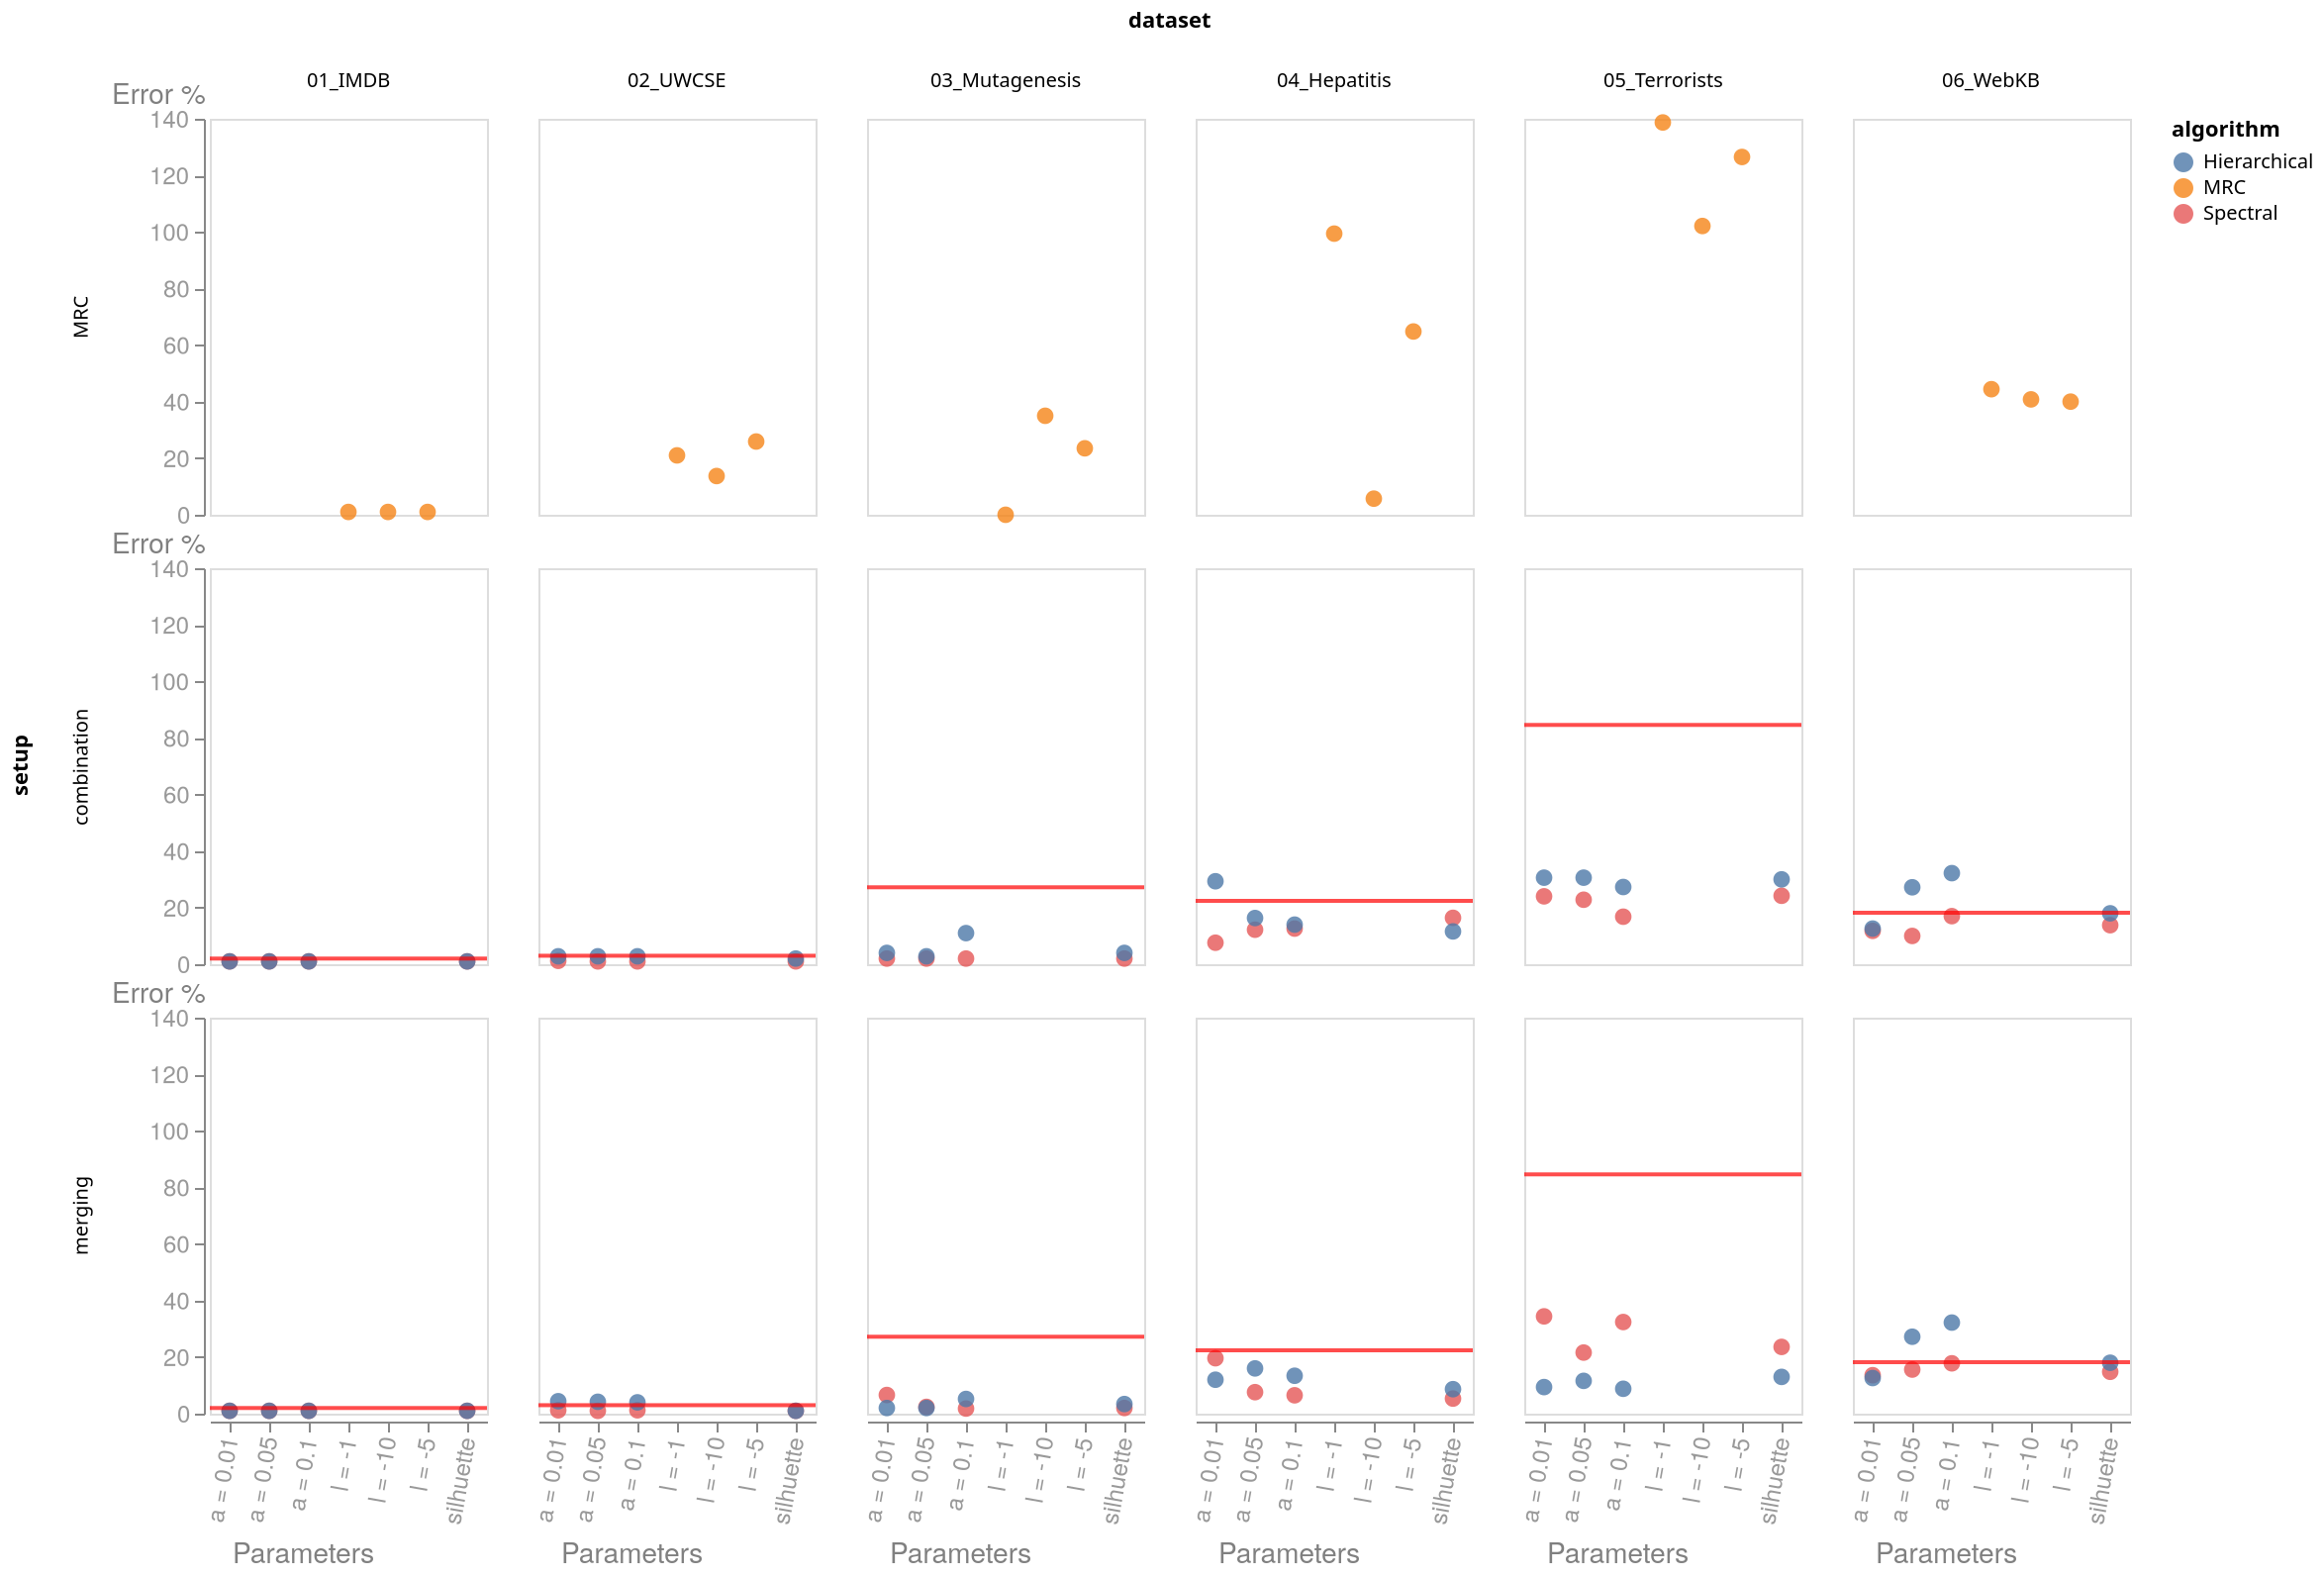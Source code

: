 {
  "$schema": "https://vega.github.io/schema/vega-lite/v2.json",
  "data": {
    "values": [
      {
        "algorithm": "-",
        "setup": "combination",
        "params": "original",
        "acc": 1.0,
        "complexity": 2.0,
        "dataset": "01_IMDB"
      },
      {
        "algorithm": "-",
        "setup": "combination",
        "params": "original",
        "acc": 0.99,
        "complexity": 3.0,
        "dataset": "02_UWCSE"
      },
      {
        "algorithm": "-",
        "setup": "combination",
        "params": "original",
        "acc": 0.76,
        "complexity": 27.2,
        "dataset": "03_Mutagenesis"
      },
      {
        "algorithm": "-",
        "setup": "combination",
        "params": "original",
        "acc": 0.72,
        "complexity": 84.6,
        "dataset": "05_Terrorists"
      },
      {
        "algorithm": "-",
        "setup": "combination",
        "params": "original",
        "acc": 0.81,
        "complexity": 22.4,
        "dataset": "04_Hepatitis"
      },
      {
        "algorithm": "-",
        "setup": "combination",
        "params": "original",
        "acc": 0.81,
        "complexity": 18.2,
        "dataset": "06_WebKB"
      },
      {
        "algorithm": "-",
        "setup": "merging",
        "params": "original",
        "acc": 1.0,
        "complexity": 2.0,
        "dataset": "01_IMDB"
      },
      {
        "algorithm": "-",
        "setup": "merging",
        "params": "original",
        "acc": 0.99,
        "complexity": 3.0,
        "dataset": "02_UWCSE"
      },
      {
        "algorithm": "-",
        "setup": "merging",
        "params": "original",
        "acc": 0.76,
        "complexity": 27.2,
        "dataset": "03_Mutagenesis"
      },
      {
        "algorithm": "-",
        "setup": "merging",
        "params": "original",
        "acc": 0.72,
        "complexity": 84.6,
        "dataset": "05_Terrorists"
      },
      {
        "algorithm": "-",
        "setup": "merging",
        "params": "original",
        "acc": 0.81,
        "complexity": 22.4,
        "dataset": "04_Hepatitis"
      },
      {
        "algorithm": "-",
        "setup": "merging",
        "params": "original",
        "acc": 0.81,
        "complexity": 18.2,
        "dataset": "06_WebKB"
      },
      {
        "algorithm": "Spectral",
        "setup": "merging",
        "params": "a = 0.01",
        "acc": 1.0,
        "complexity": 1.0,
        "dataset": "01_IMDB"
      },
      {
        "algorithm": "Spectral",
        "setup": "merging",
        "params": "a = 0.05",
        "acc": 1.0,
        "complexity": 1.0,
        "dataset": "01_IMDB"
      },
      {
        "algorithm": "Spectral",
        "setup": "merging",
        "params": "a = 0.1",
        "acc": 1.0,
        "complexity": 1.0,
        "dataset": "01_IMDB"
      },
      {
        "algorithm": "Spectral",
        "setup": "merging",
        "params": "silhuette",
        "acc": 1.0,
        "complexity": 1.0,
        "dataset": "01_IMDB"
      },
      {
        "algorithm": "Hierarchical",
        "setup": "merging",
        "params": "a = 0.01",
        "acc": 1.0,
        "complexity": 1.0,
        "dataset": "01_IMDB"
      },
      {
        "algorithm": "Hierarchical",
        "setup": "merging",
        "params": "a = 0.05",
        "acc": 1.0,
        "complexity": 1.0,
        "dataset": "01_IMDB"
      },
      {
        "algorithm": "Hierarchical",
        "setup": "merging",
        "params": "a = 0.1",
        "acc": 1.0,
        "complexity": 1.0,
        "dataset": "01_IMDB"
      },
      {
        "algorithm": "Hierarchical",
        "setup": "merging",
        "params": "silhuette",
        "acc": 1.0,
        "complexity": 1.0,
        "dataset": "01_IMDB"
      },
      {
        "algorithm": "Spectral",
        "setup": "merging",
        "params": "a = 0.01",
        "acc": 0.99,
        "complexity": 1.2,
        "dataset": "02_UWCSE"
      },
      {
        "algorithm": "Spectral",
        "setup": "merging",
        "params": "a = 0.05",
        "acc": 0.99,
        "complexity": 1.0,
        "dataset": "02_UWCSE"
      },
      {
        "algorithm": "Spectral",
        "setup": "merging",
        "params": "a = 0.1",
        "acc": 0.99,
        "complexity": 1.2,
        "dataset": "02_UWCSE"
      },
      {
        "algorithm": "Spectral",
        "setup": "merging",
        "params": "silhuette",
        "acc": 0.99,
        "complexity": 1.0,
        "dataset": "02_UWCSE"
      },
      {
        "algorithm": "Hierarchical",
        "setup": "merging",
        "params": "a = 0.01",
        "acc": 1.0,
        "complexity": 4.4,
        "dataset": "02_UWCSE"
      },
      {
        "algorithm": "Hierarchical",
        "setup": "merging",
        "params": "a = 0.05",
        "acc": 1.0,
        "complexity": 4.2,
        "dataset": "02_UWCSE"
      },
      {
        "algorithm": "Hierarchical",
        "setup": "merging",
        "params": "a = 0.1",
        "acc": 1.0,
        "complexity": 4.0,
        "dataset": "02_UWCSE"
      },
      {
        "algorithm": "Hierarchical",
        "setup": "merging",
        "params": "silhuette",
        "acc": 1.0,
        "complexity": 1.0,
        "dataset": "02_UWCSE"
      },
      {
        "algorithm": "Spectral",
        "setup": "merging",
        "params": "a = 0.01",
        "acc": 0.79,
        "complexity": 6.6,
        "dataset": "03_Mutagenesis"
      },
      {
        "algorithm": "Spectral",
        "setup": "merging",
        "params": "a = 0.05",
        "acc": 0.78,
        "complexity": 2.4,
        "dataset": "03_Mutagenesis"
      },
      {
        "algorithm": "Spectral",
        "setup": "merging",
        "params": "a = 0.1",
        "acc": 0.78,
        "complexity": 1.8,
        "dataset": "03_Mutagenesis"
      },
      {
        "algorithm": "Spectral",
        "setup": "merging",
        "params": "silhuette",
        "acc": 0.78,
        "complexity": 2.0,
        "dataset": "03_Mutagenesis"
      },
      {
        "algorithm": "Hierarchical",
        "setup": "merging",
        "params": "a = 0.01",
        "acc": 0.83,
        "complexity": 2.0,
        "dataset": "03_Mutagenesis"
      },
      {
        "algorithm": "Hierarchical",
        "setup": "merging",
        "params": "a = 0.05",
        "acc": 0.83,
        "complexity": 2.0,
        "dataset": "03_Mutagenesis"
      },
      {
        "algorithm": "Hierarchical",
        "setup": "merging",
        "params": "a = 0.1",
        "acc": 0.79,
        "complexity": 5.2,
        "dataset": "03_Mutagenesis"
      },
      {
        "algorithm": "Hierarchical",
        "setup": "merging",
        "params": "silhuette",
        "acc": 0.80,
        "complexity": 3.4,
        "dataset": "03_Mutagenesis"
      },
      {
        "algorithm": "Spectral",
        "setup": "merging",
        "params": "a = 0.01",
        "acc": 0.71,
        "complexity": 34.4,
        "dataset": "05_Terrorists"
      },
      {
        "algorithm": "Spectral",
        "setup": "merging",
        "params": "a = 0.05",
        "acc": 0.65,
        "complexity": 21.6,
        "dataset": "05_Terrorists"
      },
      {
        "algorithm": "Spectral",
        "setup": "merging",
        "params": "a = 0.1",
        "acc": 0.66,
        "complexity": 32.4,
        "dataset": "05_Terrorists"
      },
      {
        "algorithm": "Spectral",
        "setup": "merging",
        "params": "silhuette",
        "acc": 0.60,
        "complexity": 23.6,
        "dataset": "05_Terrorists"
      },
      {
        "algorithm": "Hierarchical",
        "setup": "merging",
        "params": "a = 0.01",
        "acc": 0.48,
        "complexity": 9.4,
        "dataset": "05_Terrorists"
      },
      {
        "algorithm": "Hierarchical",
        "setup": "merging",
        "params": "a = 0.05",
        "acc": 0.48,
        "complexity": 11.6,
        "dataset": "05_Terrorists"
      },
      {
        "algorithm": "Hierarchical",
        "setup": "merging",
        "params": "a = 0.1",
        "acc": 0.47,
        "complexity": 8.8,
        "dataset": "05_Terrorists"
      },
      {
        "algorithm": "Hierarchical",
        "setup": "merging",
        "params": "silhuette",
        "acc": 0.47,
        "complexity": 13.0,
        "dataset": "05_Terrorists"
      },
      {
        "algorithm": "Spectral",
        "setup": "merging",
        "params": "a = 0.01",
        "acc": 0.86,
        "complexity": 19.6,
        "dataset": "04_Hepatitis"
      },
      {
        "algorithm": "Spectral",
        "setup": "merging",
        "params": "a = 0.05",
        "acc": 0.90,
        "complexity": 7.6,
        "dataset": "04_Hepatitis"
      },
      {
        "algorithm": "Spectral",
        "setup": "merging",
        "params": "a = 0.1",
        "acc": 0.90,
        "complexity": 6.5,
        "dataset": "04_Hepatitis"
      },
      {
        "algorithm": "Spectral",
        "setup": "merging",
        "params": "silhuette",
        "acc": 0.93,
        "complexity": 5.33,
        "dataset": "04_Hepatitis"
      },
      {
        "algorithm": "Hierarchical",
        "setup": "merging",
        "params": "a = 0.01",
        "acc": 0.86,
        "complexity": 12.0,
        "dataset": "04_Hepatitis"
      },
      {
        "algorithm": "Hierarchical",
        "setup": "merging",
        "params": "a = 0.05",
        "acc": 0.82,
        "complexity": 16.0,
        "dataset": "04_Hepatitis"
      },
      {
        "algorithm": "Hierarchical",
        "setup": "merging",
        "params": "a = 0.1",
        "acc": 0.82,
        "complexity": 13.4,
        "dataset": "04_Hepatitis"
      },
      {
        "algorithm": "Hierarchical",
        "setup": "merging",
        "params": "silhuette",
        "acc": 0.93,
        "complexity": 8.66,
        "dataset": "04_Hepatitis"
      },
      {
        "algorithm": "Spectral",
        "setup": "merging",
        "params": "a = 0.01",
        "acc": 0.89,
        "complexity": 13.6,
        "dataset": "06_WebKB"
      },
      {
        "algorithm": "Spectral",
        "setup": "merging",
        "params": "a = 0.05",
        "acc": 0.85,
        "complexity": 15.6,
        "dataset": "06_WebKB"
      },
      {
        "algorithm": "Spectral",
        "setup": "merging",
        "params": "a = 0.1",
        "acc": 0.87,
        "complexity": 17.8,
        "dataset": "06_WebKB"
      },
      {
        "algorithm": "Spectral",
        "setup": "merging",
        "params": "silhuette",
        "acc": 0.87,
        "complexity": 14.8,
        "dataset": "06_WebKB"
      },
      {
        "algorithm": "Hierarchical",
        "setup": "merging",
        "params": "a = 0.01",
        "acc": 0.83,
        "complexity": 12.6,
        "dataset": "06_WebKB"
      },
      {
        "algorithm": "Hierarchical",
        "setup": "merging",
        "params": "a = 0.05",
        "acc": 0.69,
        "complexity": 27.2,
        "dataset": "06_WebKB"
      },
      {
        "algorithm": "Hierarchical",
        "setup": "merging",
        "params": "a = 0.1",
        "acc": 0.61,
        "complexity": 32.2,
        "dataset": "06_WebKB"
      },
      {
        "algorithm": "Hierarchical",
        "setup": "merging",
        "params": "silhuette",
        "acc": 0.68,
        "complexity": 18.0,
        "dataset": "06_WebKB"
      },
      {
        "algorithm": "Spectral",
        "setup": "combination",
        "params": "a = 0.01",
        "acc": 1.0,
        "complexity": 1.0,
        "dataset": "01_IMDB"
      },
      {
        "algorithm": "Spectral",
        "setup": "combination",
        "params": "a = 0.05",
        "acc": 1.0,
        "complexity": 1.0,
        "dataset": "01_IMDB"
      },
      {
        "algorithm": "Spectral",
        "setup": "combination",
        "params": "a = 0.1",
        "acc": 1.0,
        "complexity": 1.0,
        "dataset": "01_IMDB"
      },
      {
        "algorithm": "Spectral",
        "setup": "combination",
        "params": "silhuette",
        "acc": 1.0,
        "complexity": 1.0,
        "dataset": "01_IMDB"
      },
      {
        "algorithm": "Hierarchical",
        "setup": "combination",
        "params": "a = 0.01",
        "acc": 1.0,
        "complexity": 1.0,
        "dataset": "01_IMDB"
      },
      {
        "algorithm": "Hierarchical",
        "setup": "combination",
        "params": "a = 0.05",
        "acc": 1.0,
        "complexity": 1.0,
        "dataset": "01_IMDB"
      },
      {
        "algorithm": "Hierarchical",
        "setup": "combination",
        "params": "a = 0.1",
        "acc": 1.0,
        "complexity": 1.0,
        "dataset": "01_IMDB"
      },
      {
        "algorithm": "Hierarchical",
        "setup": "combination",
        "params": "silhuette",
        "acc": 1.0,
        "complexity": 1.0,
        "dataset": "01_IMDB"
      },
      {
        "algorithm": "Spectral",
        "setup": "combination",
        "params": "a = 0.01",
        "acc": 0.99,
        "complexity": 1.2,
        "dataset": "02_UWCSE"
      },
      {
        "algorithm": "Spectral",
        "setup": "combination",
        "params": "a = 0.05",
        "acc": 0.99,
        "complexity": 1.0,
        "dataset": "02_UWCSE"
      },
      {
        "algorithm": "Spectral",
        "setup": "combination",
        "params": "a = 0.1",
        "acc": 1.0,
        "complexity": 1.0,
        "dataset": "02_UWCSE"
      },
      {
        "algorithm": "Spectral",
        "setup": "combination",
        "params": "silhuette",
        "acc": 0.99,
        "complexity": 1.0,
        "dataset": "02_UWCSE"
      },
      {
        "algorithm": "Hierarchical",
        "setup": "combination",
        "params": "a = 0.01",
        "acc": 0.99,
        "complexity": 2.8,
        "dataset": "02_UWCSE"
      },
      {
        "algorithm": "Hierarchical",
        "setup": "combination",
        "params": "a = 0.05",
        "acc": 0.99,
        "complexity": 2.8,
        "dataset": "02_UWCSE"
      },
      {
        "algorithm": "Hierarchical",
        "setup": "combination",
        "params": "a = 0.1",
        "acc": 0.99,
        "complexity": 2.8,
        "dataset": "02_UWCSE"
      },
      {
        "algorithm": "Hierarchical",
        "setup": "combination",
        "params": "silhuette",
        "acc": 0.99,
        "complexity": 2.0,
        "dataset": "02_UWCSE"
      },
      {
        "algorithm": "Spectral",
        "setup": "combination",
        "params": "a = 0.01",
        "acc": 0.79,
        "complexity": 2.0,
        "dataset": "03_Mutagenesis"
      },
      {
        "algorithm": "Spectral",
        "setup": "combination",
        "params": "a = 0.05",
        "acc": 0.79,
        "complexity": 2.0,
        "dataset": "03_Mutagenesis"
      },
      {
        "algorithm": "Spectral",
        "setup": "combination",
        "params": "a = 0.1",
        "acc": 0.76,
        "complexity": 2.0,
        "dataset": "03_Mutagenesis"
      },
      {
        "algorithm": "Spectral",
        "setup": "combination",
        "params": "silhuette",
        "acc": 0.77,
        "complexity": 2.0,
        "dataset": "03_Mutagenesis"
      },
      {
        "algorithm": "Hierarchical",
        "setup": "combination",
        "params": "a = 0.01",
        "acc": 0.79,
        "complexity": 4.0,
        "dataset": "03_Mutagenesis"
      },
      {
        "algorithm": "Hierarchical",
        "setup": "combination",
        "params": "a = 0.05",
        "acc": 0.78,
        "complexity": 2.8,
        "dataset": "03_Mutagenesis"
      },
      {
        "algorithm": "Hierarchical",
        "setup": "combination",
        "params": "a = 0.1",
        "acc": 0.78,
        "complexity": 11.0,
        "dataset": "03_Mutagenesis"
      },
      {
        "algorithm": "Hierarchical",
        "setup": "combination",
        "params": "silhuette",
        "acc": 0.80,
        "complexity": 4.0,
        "dataset": "03_Mutagenesis"
      },
      {
        "algorithm": "Spectral",
        "setup": "combination",
        "params": "a = 0.01",
        "acc": 0.72,
        "complexity": 24.0,
        "dataset": "05_Terrorists"
      },
      {
        "algorithm": "Spectral",
        "setup": "combination",
        "params": "a = 0.05",
        "acc": 0.69,
        "complexity": 22.8,
        "dataset": "05_Terrorists"
      },
      {
        "algorithm": "Spectral",
        "setup": "combination",
        "params": "a = 0.1",
        "acc": 0.66,
        "complexity": 16.8,
        "dataset": "05_Terrorists"
      },
      {
        "algorithm": "Spectral",
        "setup": "combination",
        "params": "silhuette",
        "acc": 0.6,
        "complexity": 24.2,
        "dataset": "05_Terrorists"
      },
      {
        "algorithm": "Hierarchical",
        "setup": "combination",
        "params": "a = 0.01",
        "acc": 0.51,
        "complexity": 30.6,
        "dataset": "05_Terrorists"
      },
      {
        "algorithm": "Hierarchical",
        "setup": "combination",
        "params": "a = 0.05",
        "acc": 0.51,
        "complexity": 30.6,
        "dataset": "05_Terrorists"
      },
      {
        "algorithm": "Hierarchical",
        "setup": "combination",
        "params": "a = 0.1",
        "acc": 0.5,
        "complexity": 27.3,
        "dataset": "05_Terrorists"
      },
      {
        "algorithm": "Hierarchical",
        "setup": "combination",
        "params": "silhuette",
        "acc": 0.5,
        "complexity": 30.0,
        "dataset": "05_Terrorists"
      },
      {
        "algorithm": "Spectral",
        "setup": "combination",
        "params": "a = 0.01",
        "acc": 0.9,
        "complexity": 7.6,
        "dataset": "04_Hepatitis"
      },
      {
        "algorithm": "Spectral",
        "setup": "combination",
        "params": "a = 0.05",
        "acc": 0.88,
        "complexity": 12.2,
        "dataset": "04_Hepatitis"
      },
      {
        "algorithm": "Spectral",
        "setup": "combination",
        "params": "a = 0.1",
        "acc": 0.9,
        "complexity": 12.6,
        "dataset": "04_Hepatitis"
      },
      {
        "algorithm": "Spectral",
        "setup": "combination",
        "params": "silhuette",
        "acc": 0.93,
        "complexity": 16.4,
        "dataset": "04_Hepatitis"
      },
      {
        "algorithm": "Hierarchical",
        "setup": "combination",
        "params": "a = 0.01",
        "acc": 0.80,
        "complexity": 29.33,
        "dataset": "04_Hepatitis"
      },
      {
        "algorithm": "Hierarchical",
        "setup": "combination",
        "params": "a = 0.05",
        "acc": 0.82,
        "complexity": 16.33,
        "dataset": "04_Hepatitis"
      },
      {
        "algorithm": "Hierarchical",
        "setup": "combination",
        "params": "a = 0.1",
        "acc": 0.78,
        "complexity": 14.0,
        "dataset": "04_Hepatitis"
      },
      {
        "algorithm": "Hierarchical",
        "setup": "combination",
        "params": "silhuette",
        "acc": 0.83,
        "complexity": 11.6,
        "dataset": "04_Hepatitis"
      },
      {
        "algorithm": "Spectral",
        "setup": "combination",
        "params": "a = 0.01",
        "acc": 0.90,
        "complexity": 11.8,
        "dataset": "06_WebKB"
      },
      {
        "algorithm": "Spectral",
        "setup": "combination",
        "params": "a = 0.05",
        "acc": 0.86,
        "complexity": 10.0,
        "dataset": "06_WebKB"
      },
      {
        "algorithm": "Spectral",
        "setup": "combination",
        "params": "a = 0.1",
        "acc": 0.87,
        "complexity": 17.0,
        "dataset": "06_WebKB"
      },
      {
        "algorithm": "Spectral",
        "setup": "combination",
        "params": "silhuette",
        "acc": 0.88,
        "complexity": 13.8,
        "dataset": "06_WebKB"
      },
      {
        "algorithm": "Hierarchical",
        "setup": "combination",
        "params": "a = 0.01",
        "acc": 0.83,
        "complexity": 12.6,
        "dataset": "06_WebKB"
      },
      {
        "algorithm": "Hierarchical",
        "setup": "combination",
        "params": "a = 0.05",
        "acc": 0.69,
        "complexity": 27.2,
        "dataset": "06_WebKB"
      },
      {
        "algorithm": "Hierarchical",
        "setup": "combination",
        "params": "a = 0.1",
        "acc": 0.61,
        "complexity": 32.2,
        "dataset": "06_WebKB"
      },
      {
        "algorithm": "Hierarchical",
        "setup": "combination",
        "params": "silhuette",
        "acc": 0.68,
        "complexity": 18.0,
        "dataset": "06_WebKB"
      },
      {
        "algorithm": "MRC",
        "setup": "MRC",
        "params": "l = -1",
        "acc": 1.0,
        "complexity": 1.0,
        "dataset": "01_IMDB"
      },
      {
        "algorithm": "MRC",
        "setup": "MRC",
        "params": "l = -5",
        "acc": 1.0,
        "complexity": 1.0,
        "dataset": "01_IMDB"
      },
      {
        "algorithm": "MRC",
        "setup": "MRC",
        "params": "l = -10",
        "acc": 1.0,
        "complexity": 1.0,
        "dataset": "01_IMDB"
      },
      {
        "algorithm": "MRC",
        "setup": "MRC",
        "params": "l = -1",
        "acc": 0.93,
        "complexity": 21.0,
        "dataset": "02_UWCSE"
      },
      {
        "algorithm": "MRC",
        "setup": "MRC",
        "params": "l = -5",
        "acc": 0.95,
        "complexity": 25.9,
        "dataset": "02_UWCSE"
      },
      {
        "algorithm": "MRC",
        "setup": "MRC",
        "params": "l = -10",
        "acc": 0.96,
        "complexity": 13.7,
        "dataset": "02_UWCSE"
      },
      {
        "algorithm": "MRC",
        "setup": "MRC",
        "params": "l = -1",
        "acc": 0.6,
        "complexity": 0.0,
        "dataset": "03_Mutagenesis"
      },
      {
        "algorithm": "MRC",
        "setup": "MRC",
        "params": "l = -5",
        "acc": 0.63,
        "complexity": 23.5,
        "dataset": "03_Mutagenesis"
      },
      {
        "algorithm": "MRC",
        "setup": "MRC",
        "params": "l = -10",
        "acc": 0.72,
        "complexity": 35.0,
        "dataset": "03_Mutagenesis"
      },
      {
        "algorithm": "MRC",
        "setup": "MRC",
        "params": "l = -1",
        "acc": 0.64,
        "complexity": 138.7,
        "dataset": "05_Terrorists"
      },
      {
        "algorithm": "MRC",
        "setup": "MRC",
        "params": "l = -5",
        "acc": 0.5,
        "complexity": 126.5,
        "dataset": "05_Terrorists"
      },
      {
        "algorithm": "MRC",
        "setup": "MRC",
        "params": "l = -10",
        "acc": 0.51,
        "complexity": 102.1,
        "dataset": "05_Terrorists"
      },
      {
        "algorithm": "MRC",
        "setup": "MRC",
        "params": "l = -1",
        "acc": 0.61,
        "complexity": 99.4,
        "dataset": "04_Hepatitis"
      },
      {
        "algorithm": "MRC",
        "setup": "MRC",
        "params": "l = -5",
        "acc": 0.84,
        "complexity": 64.8,
        "dataset": "04_Hepatitis"
      },
      {
        "algorithm": "MRC",
        "setup": "MRC",
        "params": "l = -10",
        "acc": 0.57,
        "complexity": 5.7,
        "dataset": "04_Hepatitis"
      },
      {
        "algorithm": "MRC",
        "setup": "MRC",
        "params": "l = -1",
        "acc": 0.64,
        "complexity": 44.4,
        "dataset": "06_WebKB"
      },
      {
        "algorithm": "MRC",
        "setup": "MRC",
        "params": "l = -5",
        "acc": 0.68,
        "complexity": 40.0,
        "dataset": "06_WebKB"
      },
      {
        "algorithm": "MRC",
        "setup": "MRC",
        "params": "l = -10",
        "acc": 0.66,
        "complexity": 40.8,
        "dataset": "06_WebKB"
      }
    ]
  },
  "transform": [
    {
      "filter": {
        "field": "setup",
        "oneOf": [
          "combination",
          "merging",
          "MRC"
        ]
      }
    },
    {
      "filter": {
        "field": "algorithm",
        "oneOf": [
          "Hierarchical",
          "-",
          "Spectral",
          "MRC"
        ]
      }
    },
    {
      "calculate": "1.0 - datum.acc",
      "as": "error"
    }
  ],
  "facet": {
    "column": {
      "field": "dataset",
      "type": "ordinal"
    },
    "row": {
      "field": "setup",
      "type": "nominal"
    }
  },
  "spec": {
    "layer": [
      {
        "mark": {
          "type": "circle",
          "size": 70
        },
        "transform": [
          {
            "filter": {
              "field": "algorithm",
              "oneOf": ["Hierarchical", "Spectral", "MRC"]
            }
          }
        ],
        "encoding": {
          "x": {
            "field": "params",
            "type": "ordinal",
            "axis": {
              "title": "Parameters"
            }
          },
          "y": {
            "field": "complexity",
            "type": "quantitative",
            "axis": {
              "title": "Error %"
            },
            "stack": null
          },
          "opacity": {
            "value": 0.8
          },
          "color": {
            "field": "algorithm",
            "type": "nominal"
          }
        }
      },
      {
        "mark": {
          "type": "rule",
          "color": "red",
          "size": 2
        },
        "transform": [
          {
            "filter": {
              "field": "algorithm",
              "equal": "-"
            }
          }
        ],
        "encoding": {
          "y": {
            "field": "complexity",
            "type": "quantitative"
          },
          "opacity": {
            "value": 0.7
          }
        }
      }
    ]
  },
  "resolve": {
    "scale": {
      "x": "shared",
      "y": "shared"
    }
  },
  "config": {
    "axis": {
      "grid": false,
      "labelFontSize": 12,
      "labelFont": "Helvetica Neue",
      "labelColor": "grey",
      "labelOpacity": 0.8,
      "titleColor": "grey",
      "titleFont": "Helvetica Neue",
      "titleFontSize": 14,
      "titleFontWeight": "normal"
    },
    "axisX": {
      "labelAngle": -80,
      "titleX": 47,
      "titleY": 60
    },
    "axisY": {
      "titleAngle": 0,
      "titleY": -5,
      "titleX": -23
    }
  }
}
